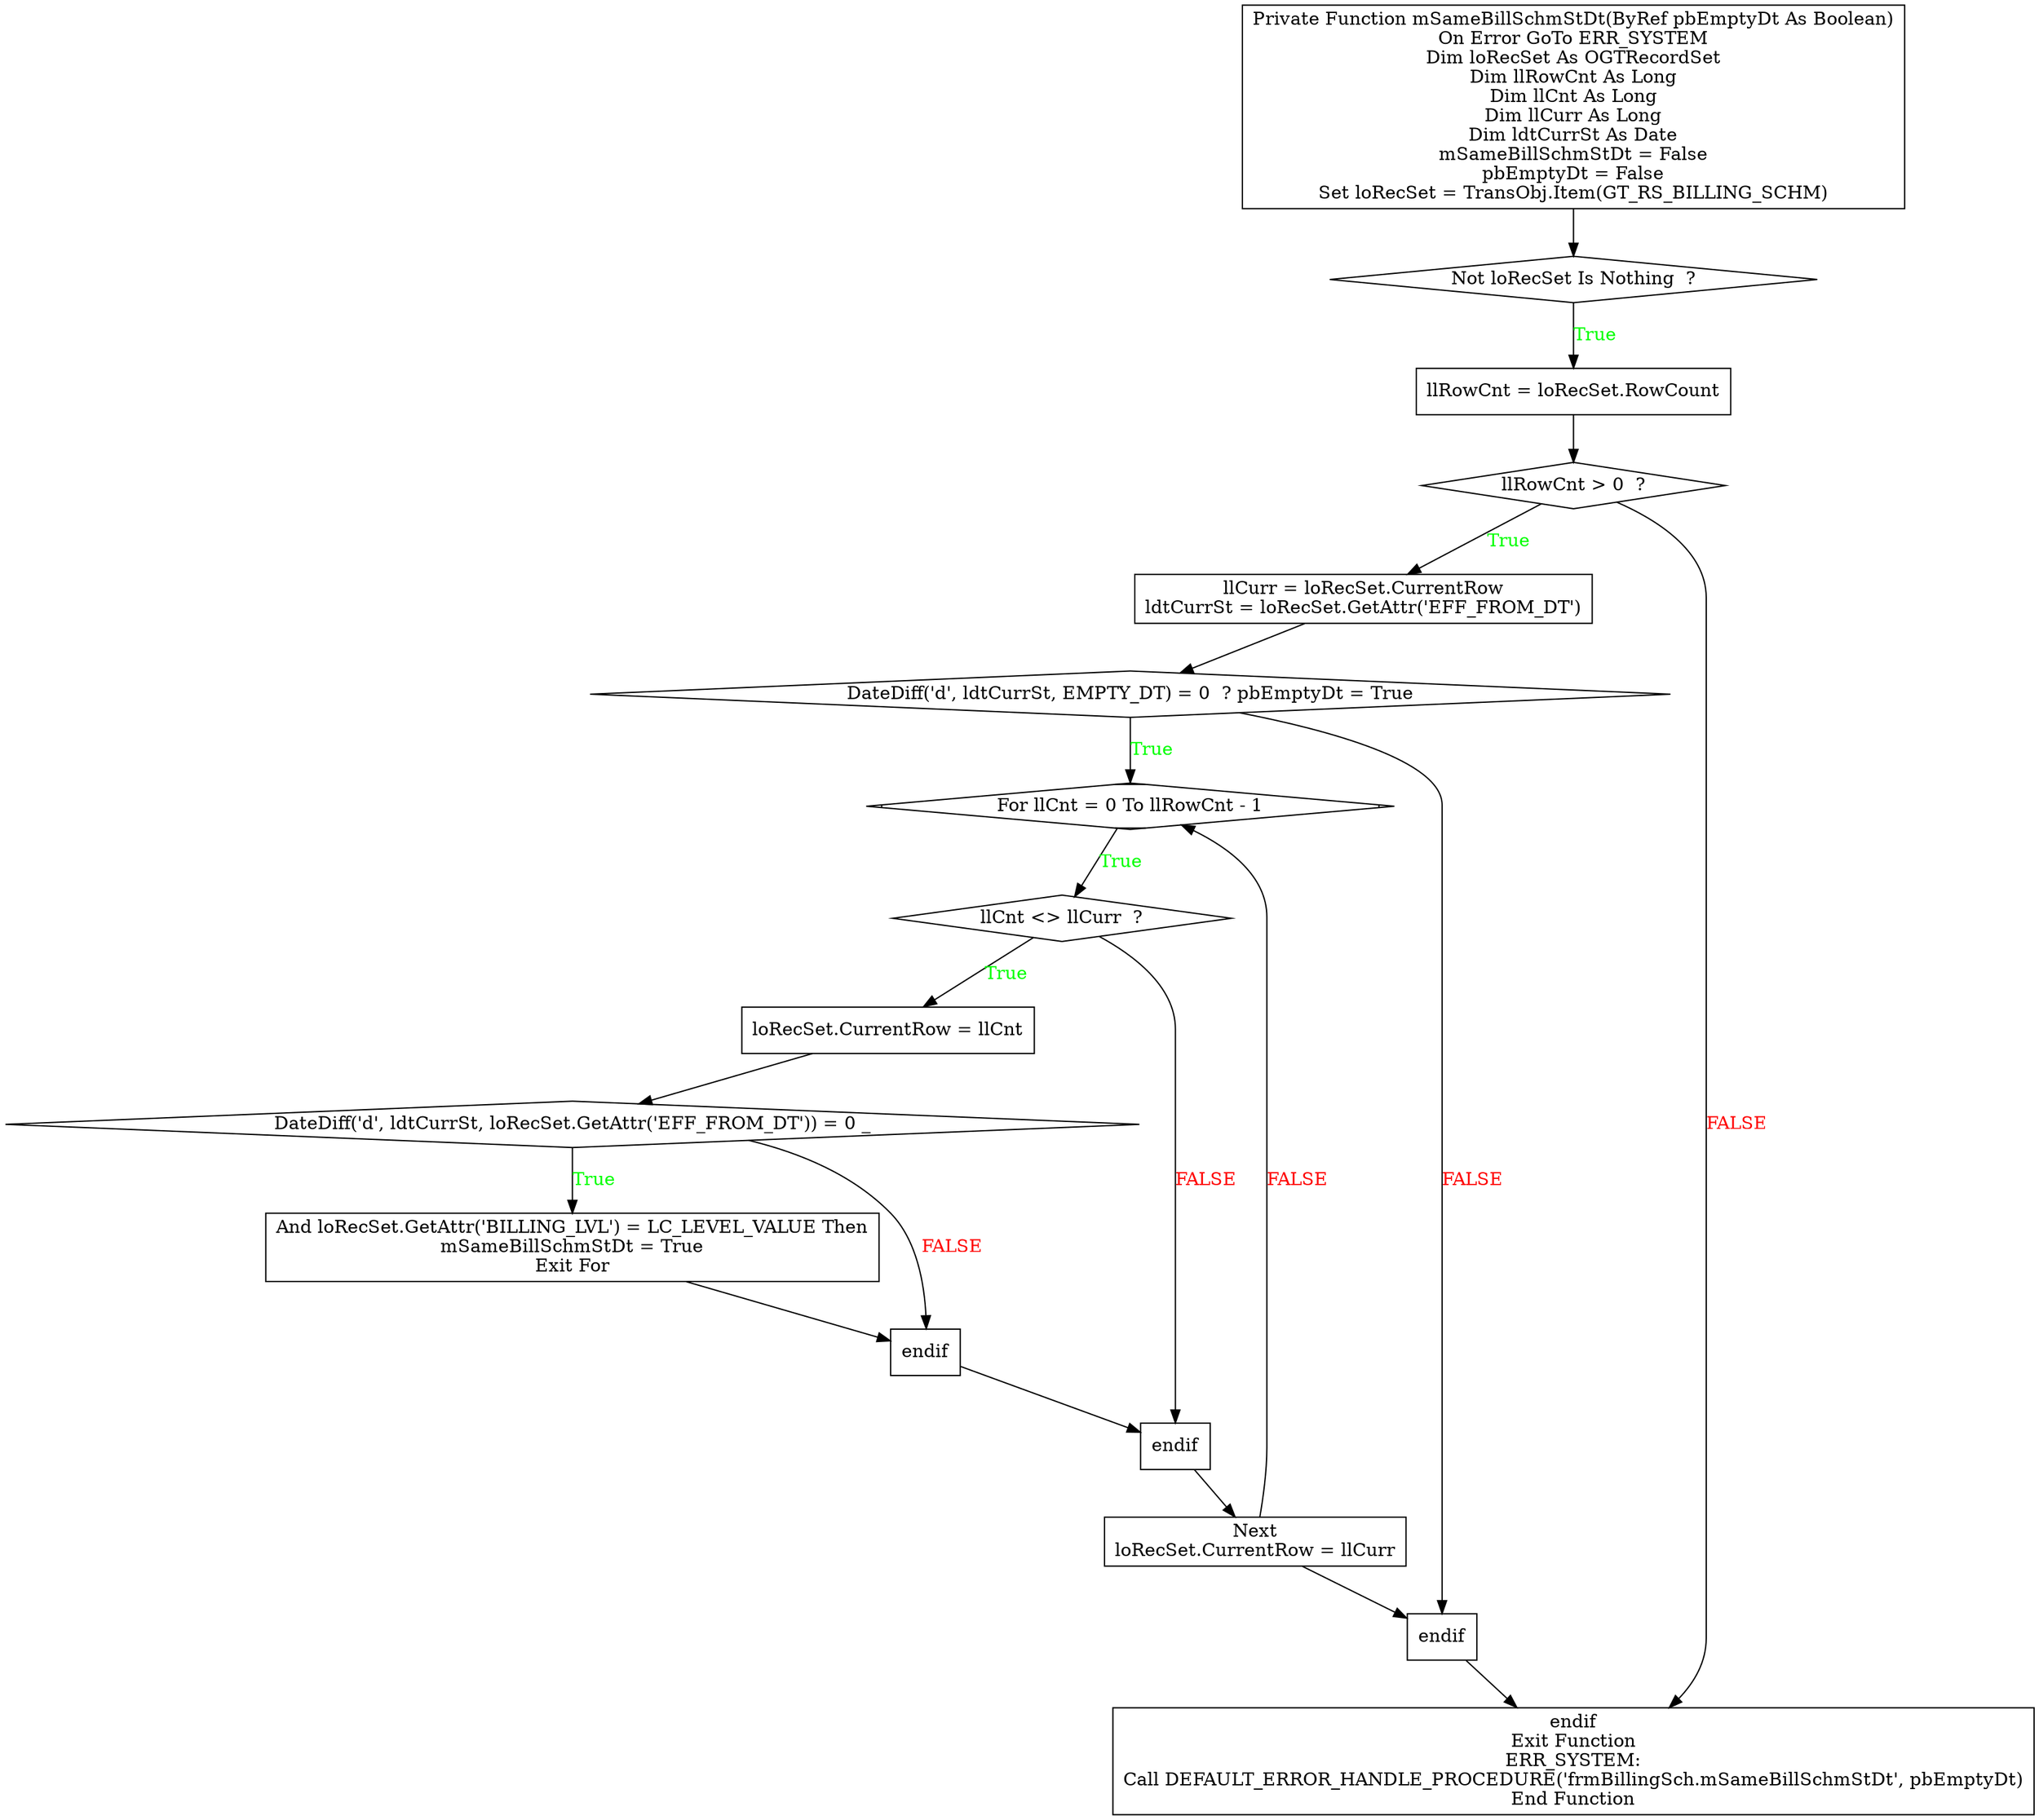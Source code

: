 digraph G{
Node_1 [ label ="Private Function mSameBillSchmStDt(ByRef pbEmptyDt As Boolean)\nOn Error GoTo ERR_SYSTEM\nDim loRecSet As OGTRecordSet\nDim llRowCnt As Long\nDim llCnt As Long\nDim llCurr As Long\nDim ldtCurrSt As Date\nmSameBillSchmStDt = False\npbEmptyDt = False\nSet loRecSet = TransObj.Item(GT_RS_BILLING_SCHM)",shape="box"];
Node_2 [ label ="Not loRecSet Is Nothing  ?",shape="diamond"];
Node_3 [ label ="llRowCnt = loRecSet.RowCount",shape="box"];
Node_4 [ label ="llRowCnt > 0  ?",shape="diamond"];
Node_5 [ label ="llCurr = loRecSet.CurrentRow\nldtCurrSt = loRecSet.GetAttr('EFF_FROM_DT')",shape="box"];
Node_6 [ label ="DateDiff('d', ldtCurrSt, EMPTY_DT) = 0  ? pbEmptyDt = True",shape="diamond"];
Node_7 [ label ="For llCnt = 0 To llRowCnt - 1",shape="Mdiamond"];
Node_8 [ label ="llCnt <> llCurr  ?",shape="diamond"];
Node_9 [ label ="loRecSet.CurrentRow = llCnt",shape="box"];
Node_10 [ label ="DateDiff('d', ldtCurrSt, loRecSet.GetAttr('EFF_FROM_DT')) = 0 _",shape="diamond"];
Node_11 [ label ="And loRecSet.GetAttr('BILLING_LVL') = LC_LEVEL_VALUE Then\nmSameBillSchmStDt = True\nExit For",shape="box"];
Node_12 [ label ="endif",shape="box"];
Node_13 [ label ="endif",shape="box"];
Node_14 [ label ="Next\nloRecSet.CurrentRow = llCurr",shape="box"];
Node_15 [ label ="endif",shape="box"];
Node_16 [ label ="endif\nExit Function\nERR_SYSTEM:\nCall DEFAULT_ERROR_HANDLE_PROCEDURE('frmBillingSch.mSameBillSchmStDt', pbEmptyDt)\nEnd Function",shape="box"];
Node_2 -> Node_3 [label="True",fontcolor="GREEN"];
Node_1 -> Node_2;
Node_4 -> Node_5 [label="True",fontcolor="GREEN"];
Node_3 -> Node_4;
Node_6 -> Node_7 [label="True",fontcolor="GREEN"];
Node_5 -> Node_6;
Node_7 -> Node_8 [label="True",fontcolor="GREEN"];
Node_8 -> Node_9 [label="True",fontcolor="GREEN"];
Node_10 -> Node_11 [label="True",fontcolor="GREEN"];
Node_9 -> Node_10;
Node_10 -> Node_12 [label="FALSE",fontcolor="RED"];
Node_11 -> Node_12;
Node_8 -> Node_13 [label="FALSE",fontcolor="RED"];
Node_12 -> Node_13;
Node_14 -> Node_7 [label="FALSE",fontcolor="RED"];
Node_14 -> Node_15;
Node_13 -> Node_14;
Node_6 -> Node_15 [label="FALSE",fontcolor="RED"];
Node_4 -> Node_16 [label="FALSE",fontcolor="RED"];
Node_15 -> Node_16;
}
